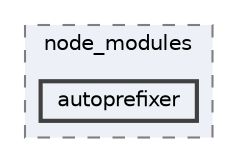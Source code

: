 digraph "pkiclassroomrescheduler/src/main/frontend/node_modules/autoprefixer"
{
 // LATEX_PDF_SIZE
  bgcolor="transparent";
  edge [fontname=Helvetica,fontsize=10,labelfontname=Helvetica,labelfontsize=10];
  node [fontname=Helvetica,fontsize=10,shape=box,height=0.2,width=0.4];
  compound=true
  subgraph clusterdir_72953eda66ccb3a2722c28e1c3e6c23b {
    graph [ bgcolor="#edf0f7", pencolor="grey50", label="node_modules", fontname=Helvetica,fontsize=10 style="filled,dashed", URL="dir_72953eda66ccb3a2722c28e1c3e6c23b.html",tooltip=""]
  dir_ec1aaa26268550f85d379978b01fd7c1 [label="autoprefixer", fillcolor="#edf0f7", color="grey25", style="filled,bold", URL="dir_ec1aaa26268550f85d379978b01fd7c1.html",tooltip=""];
  }
}
